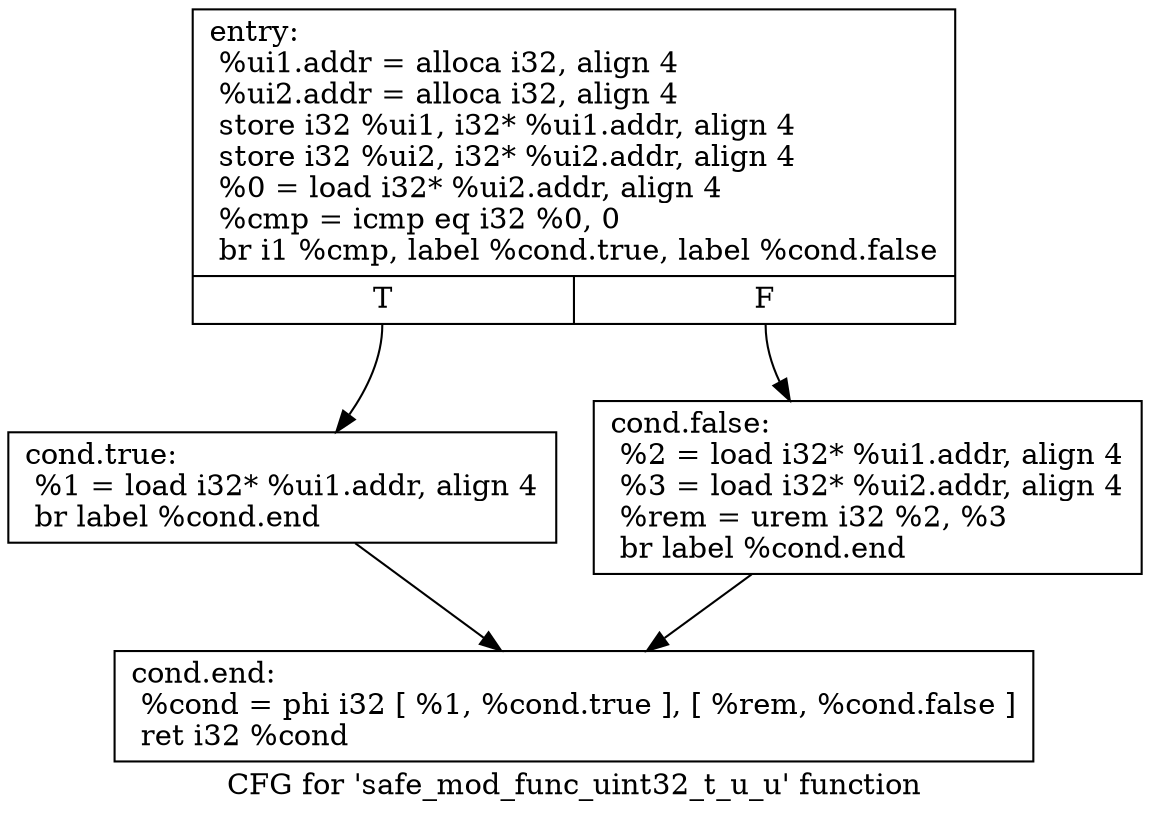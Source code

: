 digraph "CFG for 'safe_mod_func_uint32_t_u_u' function" {
	label="CFG for 'safe_mod_func_uint32_t_u_u' function";

	Node0xbba0b70 [shape=record,label="{entry:\l  %ui1.addr = alloca i32, align 4\l  %ui2.addr = alloca i32, align 4\l  store i32 %ui1, i32* %ui1.addr, align 4\l  store i32 %ui2, i32* %ui2.addr, align 4\l  %0 = load i32* %ui2.addr, align 4\l  %cmp = icmp eq i32 %0, 0\l  br i1 %cmp, label %cond.true, label %cond.false\l|{<s0>T|<s1>F}}"];
	Node0xbba0b70:s0 -> Node0xbba0ba0;
	Node0xbba0b70:s1 -> Node0xbba0bd0;
	Node0xbba0ba0 [shape=record,label="{cond.true:                                        \l  %1 = load i32* %ui1.addr, align 4\l  br label %cond.end\l}"];
	Node0xbba0ba0 -> Node0xbba0c00;
	Node0xbba0bd0 [shape=record,label="{cond.false:                                       \l  %2 = load i32* %ui1.addr, align 4\l  %3 = load i32* %ui2.addr, align 4\l  %rem = urem i32 %2, %3\l  br label %cond.end\l}"];
	Node0xbba0bd0 -> Node0xbba0c00;
	Node0xbba0c00 [shape=record,label="{cond.end:                                         \l  %cond = phi i32 [ %1, %cond.true ], [ %rem, %cond.false ]\l  ret i32 %cond\l}"];
}
